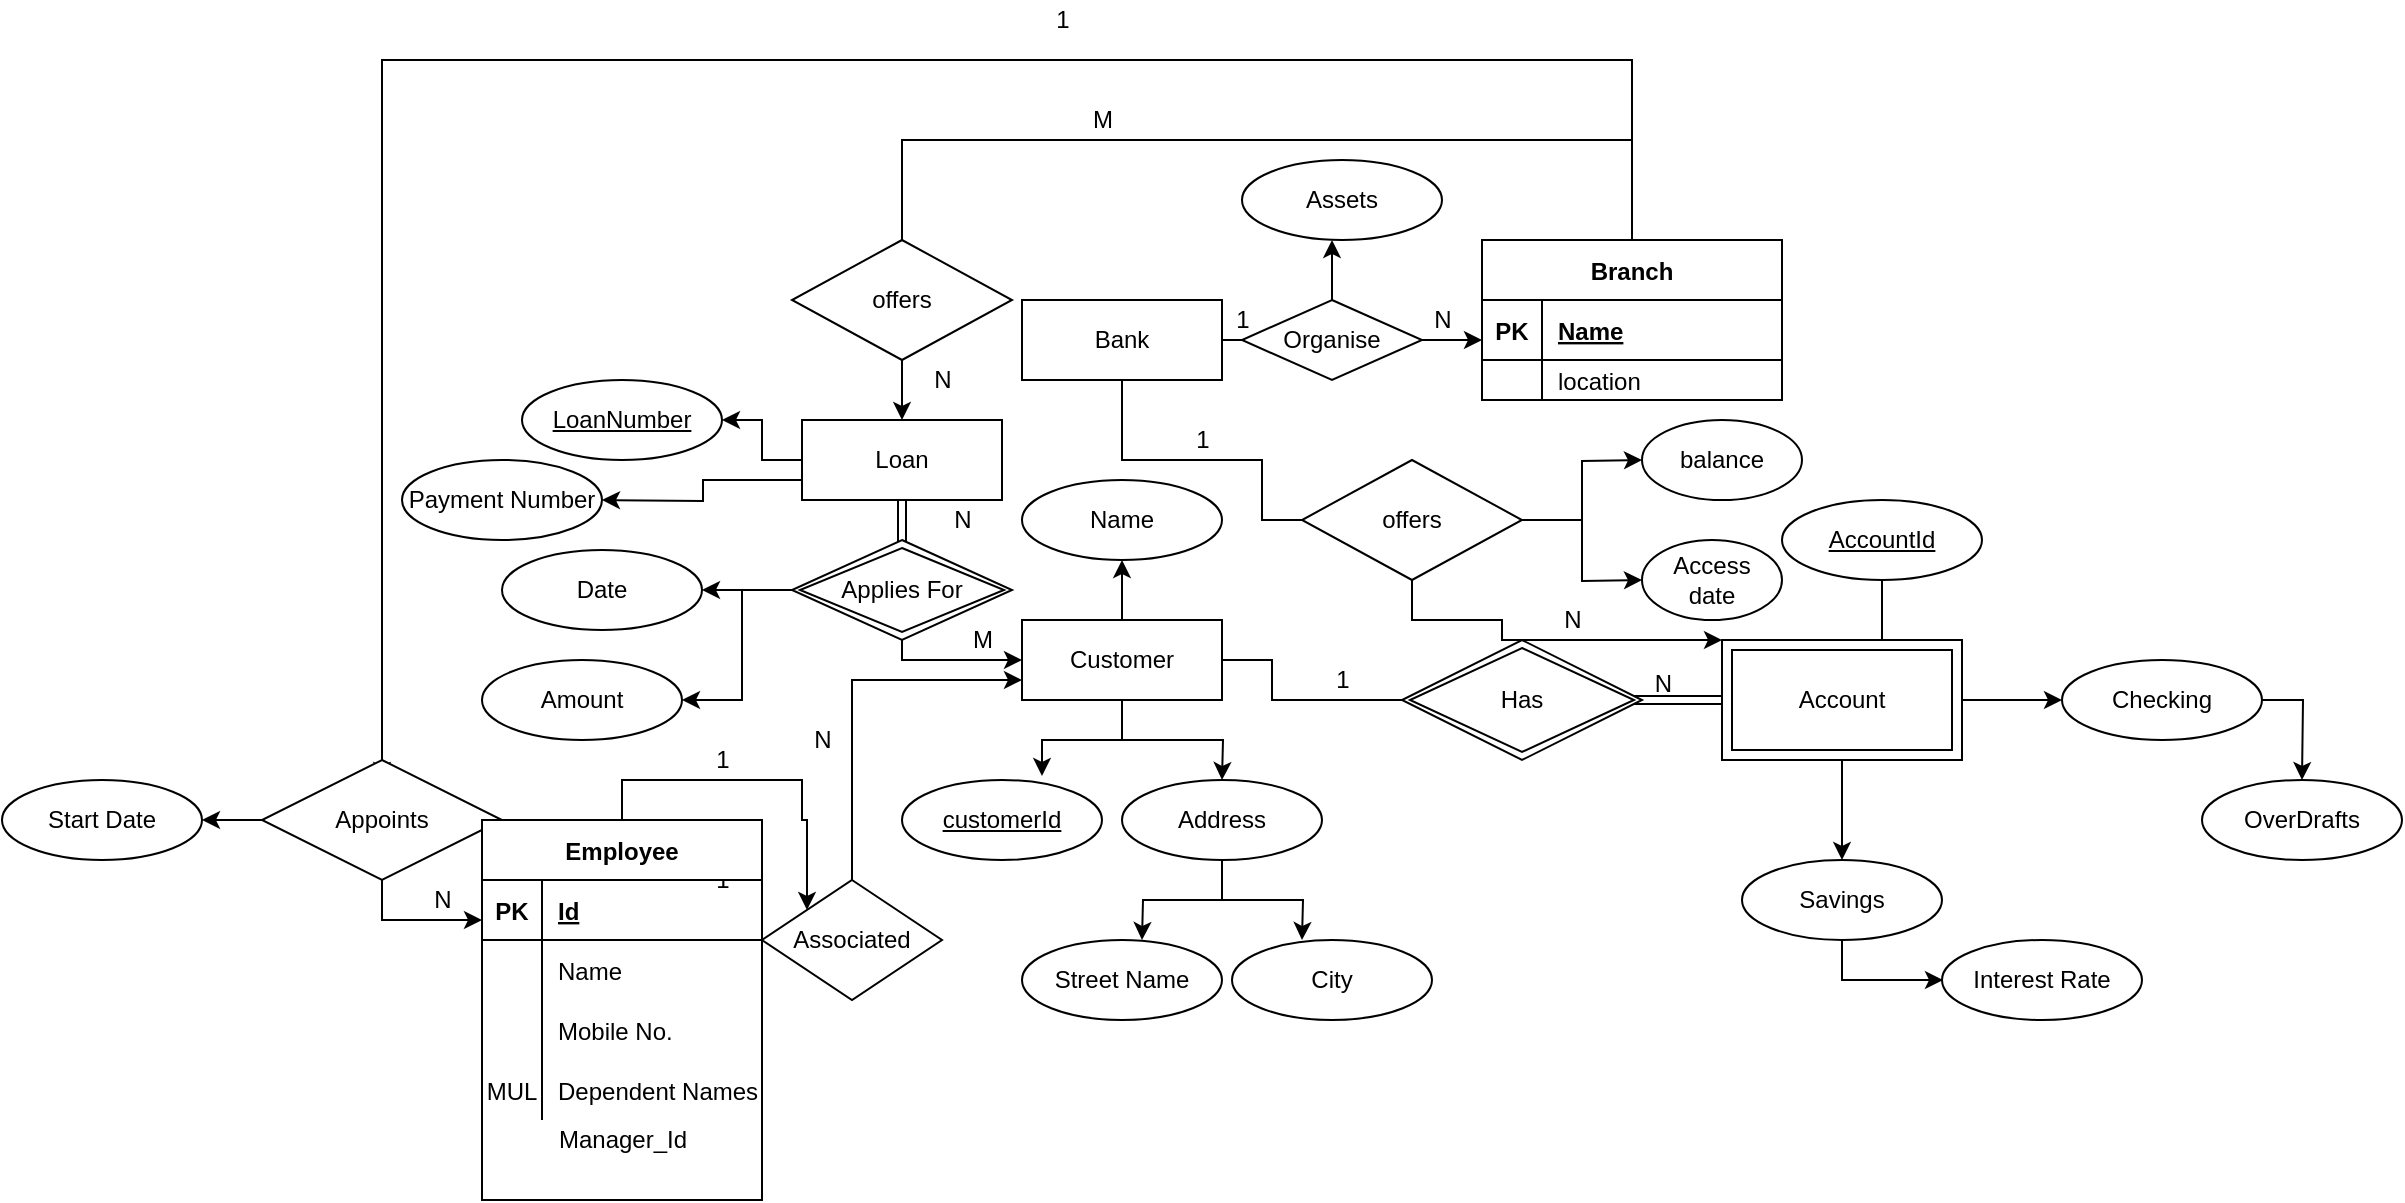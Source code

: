 <mxfile version="13.5.4" type="github">
  <diagram id="R2lEEEUBdFMjLlhIrx00" name="Page-1">
    <mxGraphModel dx="2354" dy="1744" grid="1" gridSize="10" guides="1" tooltips="1" connect="1" arrows="1" fold="1" page="1" pageScale="1" pageWidth="850" pageHeight="1100" math="0" shadow="0" extFonts="Permanent Marker^https://fonts.googleapis.com/css?family=Permanent+Marker">
      <root>
        <mxCell id="0" />
        <mxCell id="1" parent="0" />
        <mxCell id="Xwp6TRn4pz_zxC7EvDok-11" style="edgeStyle=orthogonalEdgeStyle;rounded=0;orthogonalLoop=1;jettySize=auto;html=1;exitX=1;exitY=0.5;exitDx=0;exitDy=0;" edge="1" parent="1" source="Xwp6TRn4pz_zxC7EvDok-1">
          <mxGeometry relative="1" as="geometry">
            <mxPoint x="290" y="100" as="targetPoint" />
          </mxGeometry>
        </mxCell>
        <mxCell id="Xwp6TRn4pz_zxC7EvDok-59" style="edgeStyle=orthogonalEdgeStyle;rounded=0;orthogonalLoop=1;jettySize=auto;html=1;" edge="1" parent="1" source="Xwp6TRn4pz_zxC7EvDok-1">
          <mxGeometry relative="1" as="geometry">
            <mxPoint x="320" y="190" as="targetPoint" />
            <Array as="points">
              <mxPoint x="210" y="160" />
              <mxPoint x="280" y="160" />
              <mxPoint x="280" y="190" />
            </Array>
          </mxGeometry>
        </mxCell>
        <mxCell id="Xwp6TRn4pz_zxC7EvDok-1" value="Bank" style="whiteSpace=wrap;html=1;align=center;" vertex="1" parent="1">
          <mxGeometry x="160" y="80" width="100" height="40" as="geometry" />
        </mxCell>
        <mxCell id="Xwp6TRn4pz_zxC7EvDok-120" style="edgeStyle=orthogonalEdgeStyle;rounded=0;orthogonalLoop=1;jettySize=auto;html=1;exitX=0;exitY=0.5;exitDx=0;exitDy=0;" edge="1" parent="1" source="Xwp6TRn4pz_zxC7EvDok-5">
          <mxGeometry relative="1" as="geometry">
            <mxPoint x="10" y="140" as="targetPoint" />
            <Array as="points">
              <mxPoint x="30" y="160" />
            </Array>
          </mxGeometry>
        </mxCell>
        <mxCell id="Xwp6TRn4pz_zxC7EvDok-129" style="edgeStyle=orthogonalEdgeStyle;rounded=0;orthogonalLoop=1;jettySize=auto;html=1;exitX=0;exitY=0.75;exitDx=0;exitDy=0;" edge="1" parent="1" source="Xwp6TRn4pz_zxC7EvDok-5">
          <mxGeometry relative="1" as="geometry">
            <mxPoint x="-50" y="180" as="targetPoint" />
          </mxGeometry>
        </mxCell>
        <mxCell id="Xwp6TRn4pz_zxC7EvDok-5" value="Loan" style="whiteSpace=wrap;html=1;align=center;" vertex="1" parent="1">
          <mxGeometry x="50" y="140" width="100" height="40" as="geometry" />
        </mxCell>
        <mxCell id="Xwp6TRn4pz_zxC7EvDok-12" style="edgeStyle=orthogonalEdgeStyle;rounded=0;orthogonalLoop=1;jettySize=auto;html=1;exitX=1;exitY=0.5;exitDx=0;exitDy=0;" edge="1" parent="1" source="Xwp6TRn4pz_zxC7EvDok-9">
          <mxGeometry relative="1" as="geometry">
            <mxPoint x="390" y="100" as="targetPoint" />
          </mxGeometry>
        </mxCell>
        <mxCell id="Xwp6TRn4pz_zxC7EvDok-33" style="edgeStyle=orthogonalEdgeStyle;rounded=0;orthogonalLoop=1;jettySize=auto;html=1;exitX=0.5;exitY=0;exitDx=0;exitDy=0;" edge="1" parent="1" source="Xwp6TRn4pz_zxC7EvDok-9">
          <mxGeometry relative="1" as="geometry">
            <mxPoint x="315" y="50" as="targetPoint" />
          </mxGeometry>
        </mxCell>
        <mxCell id="Xwp6TRn4pz_zxC7EvDok-9" value="Organise" style="shape=rhombus;perimeter=rhombusPerimeter;whiteSpace=wrap;html=1;align=center;" vertex="1" parent="1">
          <mxGeometry x="270" y="80" width="90" height="40" as="geometry" />
        </mxCell>
        <mxCell id="Xwp6TRn4pz_zxC7EvDok-13" value="1" style="text;html=1;align=center;verticalAlign=middle;resizable=0;points=[];autosize=1;" vertex="1" parent="1">
          <mxGeometry x="260" y="80" width="20" height="20" as="geometry" />
        </mxCell>
        <mxCell id="Xwp6TRn4pz_zxC7EvDok-14" value="N" style="text;html=1;align=center;verticalAlign=middle;resizable=0;points=[];autosize=1;" vertex="1" parent="1">
          <mxGeometry x="360" y="80" width="20" height="20" as="geometry" />
        </mxCell>
        <mxCell id="Xwp6TRn4pz_zxC7EvDok-136" style="edgeStyle=orthogonalEdgeStyle;rounded=0;orthogonalLoop=1;jettySize=auto;html=1;" edge="1" parent="1" source="Xwp6TRn4pz_zxC7EvDok-20">
          <mxGeometry relative="1" as="geometry">
            <mxPoint x="-160" y="320" as="targetPoint" />
            <Array as="points">
              <mxPoint x="465" y="-40" />
              <mxPoint x="-160" y="-40" />
            </Array>
          </mxGeometry>
        </mxCell>
        <mxCell id="Xwp6TRn4pz_zxC7EvDok-20" value="Branch" style="shape=table;startSize=30;container=1;collapsible=1;childLayout=tableLayout;fixedRows=1;rowLines=0;fontStyle=1;align=center;resizeLast=1;" vertex="1" parent="1">
          <mxGeometry x="390" y="50" width="150" height="80" as="geometry" />
        </mxCell>
        <mxCell id="Xwp6TRn4pz_zxC7EvDok-21" value="" style="shape=partialRectangle;collapsible=0;dropTarget=0;pointerEvents=0;fillColor=none;top=0;left=0;bottom=1;right=0;points=[[0,0.5],[1,0.5]];portConstraint=eastwest;" vertex="1" parent="Xwp6TRn4pz_zxC7EvDok-20">
          <mxGeometry y="30" width="150" height="30" as="geometry" />
        </mxCell>
        <mxCell id="Xwp6TRn4pz_zxC7EvDok-22" value="PK" style="shape=partialRectangle;connectable=0;fillColor=none;top=0;left=0;bottom=0;right=0;fontStyle=1;overflow=hidden;" vertex="1" parent="Xwp6TRn4pz_zxC7EvDok-21">
          <mxGeometry width="30" height="30" as="geometry" />
        </mxCell>
        <mxCell id="Xwp6TRn4pz_zxC7EvDok-23" value="Name" style="shape=partialRectangle;connectable=0;fillColor=none;top=0;left=0;bottom=0;right=0;align=left;spacingLeft=6;fontStyle=5;overflow=hidden;" vertex="1" parent="Xwp6TRn4pz_zxC7EvDok-21">
          <mxGeometry x="30" width="120" height="30" as="geometry" />
        </mxCell>
        <mxCell id="Xwp6TRn4pz_zxC7EvDok-24" value="" style="shape=partialRectangle;collapsible=0;dropTarget=0;pointerEvents=0;fillColor=none;top=0;left=0;bottom=0;right=0;points=[[0,0.5],[1,0.5]];portConstraint=eastwest;" vertex="1" parent="Xwp6TRn4pz_zxC7EvDok-20">
          <mxGeometry y="60" width="150" height="20" as="geometry" />
        </mxCell>
        <mxCell id="Xwp6TRn4pz_zxC7EvDok-25" value="" style="shape=partialRectangle;connectable=0;fillColor=none;top=0;left=0;bottom=0;right=0;editable=1;overflow=hidden;" vertex="1" parent="Xwp6TRn4pz_zxC7EvDok-24">
          <mxGeometry width="30" height="20" as="geometry" />
        </mxCell>
        <mxCell id="Xwp6TRn4pz_zxC7EvDok-26" value="location" style="shape=partialRectangle;connectable=0;fillColor=none;top=0;left=0;bottom=0;right=0;align=left;spacingLeft=6;overflow=hidden;" vertex="1" parent="Xwp6TRn4pz_zxC7EvDok-24">
          <mxGeometry x="30" width="120" height="20" as="geometry" />
        </mxCell>
        <mxCell id="Xwp6TRn4pz_zxC7EvDok-34" value="Assets" style="ellipse;whiteSpace=wrap;html=1;align=center;" vertex="1" parent="1">
          <mxGeometry x="270" y="10" width="100" height="40" as="geometry" />
        </mxCell>
        <mxCell id="Xwp6TRn4pz_zxC7EvDok-51" style="edgeStyle=orthogonalEdgeStyle;rounded=0;orthogonalLoop=1;jettySize=auto;html=1;entryX=0.7;entryY=-0.05;entryDx=0;entryDy=0;entryPerimeter=0;" edge="1" parent="1" source="Xwp6TRn4pz_zxC7EvDok-48" target="Xwp6TRn4pz_zxC7EvDok-52">
          <mxGeometry relative="1" as="geometry">
            <mxPoint x="170" y="310" as="targetPoint" />
          </mxGeometry>
        </mxCell>
        <mxCell id="Xwp6TRn4pz_zxC7EvDok-53" style="edgeStyle=orthogonalEdgeStyle;rounded=0;orthogonalLoop=1;jettySize=auto;html=1;" edge="1" parent="1" source="Xwp6TRn4pz_zxC7EvDok-48">
          <mxGeometry relative="1" as="geometry">
            <mxPoint x="260" y="320" as="targetPoint" />
          </mxGeometry>
        </mxCell>
        <mxCell id="Xwp6TRn4pz_zxC7EvDok-79" style="edgeStyle=orthogonalEdgeStyle;rounded=0;orthogonalLoop=1;jettySize=auto;html=1;" edge="1" parent="1" source="Xwp6TRn4pz_zxC7EvDok-48">
          <mxGeometry relative="1" as="geometry">
            <mxPoint x="370" y="280" as="targetPoint" />
            <Array as="points">
              <mxPoint x="285" y="260" />
              <mxPoint x="285" y="280" />
            </Array>
          </mxGeometry>
        </mxCell>
        <mxCell id="Xwp6TRn4pz_zxC7EvDok-166" style="edgeStyle=orthogonalEdgeStyle;rounded=0;orthogonalLoop=1;jettySize=auto;html=1;" edge="1" parent="1" source="Xwp6TRn4pz_zxC7EvDok-48">
          <mxGeometry relative="1" as="geometry">
            <mxPoint x="210" y="210" as="targetPoint" />
          </mxGeometry>
        </mxCell>
        <mxCell id="Xwp6TRn4pz_zxC7EvDok-48" value="Customer" style="whiteSpace=wrap;html=1;align=center;" vertex="1" parent="1">
          <mxGeometry x="160" y="240" width="100" height="40" as="geometry" />
        </mxCell>
        <mxCell id="Xwp6TRn4pz_zxC7EvDok-52" value="customerId" style="ellipse;whiteSpace=wrap;html=1;align=center;fontStyle=4;" vertex="1" parent="1">
          <mxGeometry x="100" y="320" width="100" height="40" as="geometry" />
        </mxCell>
        <mxCell id="Xwp6TRn4pz_zxC7EvDok-55" style="edgeStyle=orthogonalEdgeStyle;rounded=0;orthogonalLoop=1;jettySize=auto;html=1;" edge="1" parent="1" source="Xwp6TRn4pz_zxC7EvDok-54">
          <mxGeometry relative="1" as="geometry">
            <mxPoint x="220" y="400" as="targetPoint" />
          </mxGeometry>
        </mxCell>
        <mxCell id="Xwp6TRn4pz_zxC7EvDok-57" style="edgeStyle=orthogonalEdgeStyle;rounded=0;orthogonalLoop=1;jettySize=auto;html=1;exitX=0.5;exitY=1;exitDx=0;exitDy=0;" edge="1" parent="1" source="Xwp6TRn4pz_zxC7EvDok-54">
          <mxGeometry relative="1" as="geometry">
            <mxPoint x="300" y="400" as="targetPoint" />
          </mxGeometry>
        </mxCell>
        <mxCell id="Xwp6TRn4pz_zxC7EvDok-54" value="Address" style="ellipse;whiteSpace=wrap;html=1;align=center;" vertex="1" parent="1">
          <mxGeometry x="210" y="320" width="100" height="40" as="geometry" />
        </mxCell>
        <mxCell id="Xwp6TRn4pz_zxC7EvDok-56" value="Street Name" style="ellipse;whiteSpace=wrap;html=1;align=center;" vertex="1" parent="1">
          <mxGeometry x="160" y="400" width="100" height="40" as="geometry" />
        </mxCell>
        <mxCell id="Xwp6TRn4pz_zxC7EvDok-58" value="City" style="ellipse;whiteSpace=wrap;html=1;align=center;" vertex="1" parent="1">
          <mxGeometry x="265" y="400" width="100" height="40" as="geometry" />
        </mxCell>
        <mxCell id="Xwp6TRn4pz_zxC7EvDok-61" style="edgeStyle=orthogonalEdgeStyle;rounded=0;orthogonalLoop=1;jettySize=auto;html=1;entryX=0;entryY=0;entryDx=0;entryDy=0;" edge="1" parent="1" source="Xwp6TRn4pz_zxC7EvDok-60" target="Xwp6TRn4pz_zxC7EvDok-76">
          <mxGeometry relative="1" as="geometry">
            <mxPoint x="480" y="240" as="targetPoint" />
            <Array as="points">
              <mxPoint x="355" y="240" />
              <mxPoint x="400" y="240" />
              <mxPoint x="400" y="250" />
            </Array>
          </mxGeometry>
        </mxCell>
        <mxCell id="Xwp6TRn4pz_zxC7EvDok-104" style="edgeStyle=orthogonalEdgeStyle;rounded=0;orthogonalLoop=1;jettySize=auto;html=1;exitX=1;exitY=0.5;exitDx=0;exitDy=0;" edge="1" parent="1" source="Xwp6TRn4pz_zxC7EvDok-60">
          <mxGeometry relative="1" as="geometry">
            <mxPoint x="470" y="160" as="targetPoint" />
          </mxGeometry>
        </mxCell>
        <mxCell id="Xwp6TRn4pz_zxC7EvDok-106" style="edgeStyle=orthogonalEdgeStyle;rounded=0;orthogonalLoop=1;jettySize=auto;html=1;exitX=1;exitY=0.5;exitDx=0;exitDy=0;" edge="1" parent="1" source="Xwp6TRn4pz_zxC7EvDok-60">
          <mxGeometry relative="1" as="geometry">
            <mxPoint x="470" y="220" as="targetPoint" />
          </mxGeometry>
        </mxCell>
        <mxCell id="Xwp6TRn4pz_zxC7EvDok-60" value="offers" style="shape=rhombus;perimeter=rhombusPerimeter;whiteSpace=wrap;html=1;align=center;" vertex="1" parent="1">
          <mxGeometry x="300" y="160" width="110" height="60" as="geometry" />
        </mxCell>
        <mxCell id="Xwp6TRn4pz_zxC7EvDok-93" style="edgeStyle=orthogonalEdgeStyle;rounded=0;orthogonalLoop=1;jettySize=auto;html=1;entryX=0.5;entryY=1;entryDx=0;entryDy=0;" edge="1" parent="1" source="Xwp6TRn4pz_zxC7EvDok-76">
          <mxGeometry relative="1" as="geometry">
            <mxPoint x="570" y="210" as="targetPoint" />
            <Array as="points">
              <mxPoint x="590" y="210" />
            </Array>
          </mxGeometry>
        </mxCell>
        <mxCell id="Xwp6TRn4pz_zxC7EvDok-96" style="edgeStyle=orthogonalEdgeStyle;rounded=0;orthogonalLoop=1;jettySize=auto;html=1;" edge="1" parent="1" source="Xwp6TRn4pz_zxC7EvDok-76">
          <mxGeometry relative="1" as="geometry">
            <mxPoint x="570" y="360" as="targetPoint" />
          </mxGeometry>
        </mxCell>
        <mxCell id="Xwp6TRn4pz_zxC7EvDok-98" style="edgeStyle=orthogonalEdgeStyle;rounded=0;orthogonalLoop=1;jettySize=auto;html=1;" edge="1" parent="1" source="Xwp6TRn4pz_zxC7EvDok-76">
          <mxGeometry relative="1" as="geometry">
            <mxPoint x="680" y="280" as="targetPoint" />
          </mxGeometry>
        </mxCell>
        <mxCell id="Xwp6TRn4pz_zxC7EvDok-76" value="Account" style="shape=ext;margin=3;double=1;whiteSpace=wrap;html=1;align=center;" vertex="1" parent="1">
          <mxGeometry x="510" y="250" width="120" height="60" as="geometry" />
        </mxCell>
        <mxCell id="Xwp6TRn4pz_zxC7EvDok-77" value="1" style="text;html=1;align=center;verticalAlign=middle;resizable=0;points=[];autosize=1;" vertex="1" parent="1">
          <mxGeometry x="240" y="140" width="20" height="20" as="geometry" />
        </mxCell>
        <mxCell id="Xwp6TRn4pz_zxC7EvDok-78" value="N" style="text;html=1;align=center;verticalAlign=middle;resizable=0;points=[];autosize=1;" vertex="1" parent="1">
          <mxGeometry x="425" y="230" width="20" height="20" as="geometry" />
        </mxCell>
        <mxCell id="Xwp6TRn4pz_zxC7EvDok-87" value="1" style="text;html=1;align=center;verticalAlign=middle;resizable=0;points=[];autosize=1;" vertex="1" parent="1">
          <mxGeometry x="310" y="260" width="20" height="20" as="geometry" />
        </mxCell>
        <mxCell id="Xwp6TRn4pz_zxC7EvDok-91" value="" style="shape=link;html=1;rounded=0;" edge="1" parent="1">
          <mxGeometry relative="1" as="geometry">
            <mxPoint x="440" y="280" as="sourcePoint" />
            <mxPoint x="510" y="280" as="targetPoint" />
          </mxGeometry>
        </mxCell>
        <mxCell id="Xwp6TRn4pz_zxC7EvDok-92" value="N" style="resizable=0;html=1;align=right;verticalAlign=bottom;" connectable="0" vertex="1" parent="Xwp6TRn4pz_zxC7EvDok-91">
          <mxGeometry x="1" relative="1" as="geometry">
            <mxPoint x="-25" as="offset" />
          </mxGeometry>
        </mxCell>
        <mxCell id="Xwp6TRn4pz_zxC7EvDok-108" style="edgeStyle=orthogonalEdgeStyle;rounded=0;orthogonalLoop=1;jettySize=auto;html=1;exitX=0.5;exitY=1;exitDx=0;exitDy=0;" edge="1" parent="1" source="Xwp6TRn4pz_zxC7EvDok-97">
          <mxGeometry relative="1" as="geometry">
            <mxPoint x="620" y="420" as="targetPoint" />
          </mxGeometry>
        </mxCell>
        <mxCell id="Xwp6TRn4pz_zxC7EvDok-97" value="Savings" style="ellipse;whiteSpace=wrap;html=1;align=center;" vertex="1" parent="1">
          <mxGeometry x="520" y="360" width="100" height="40" as="geometry" />
        </mxCell>
        <mxCell id="Xwp6TRn4pz_zxC7EvDok-110" style="edgeStyle=orthogonalEdgeStyle;rounded=0;orthogonalLoop=1;jettySize=auto;html=1;" edge="1" parent="1" source="Xwp6TRn4pz_zxC7EvDok-99">
          <mxGeometry relative="1" as="geometry">
            <mxPoint x="800" y="320" as="targetPoint" />
          </mxGeometry>
        </mxCell>
        <mxCell id="Xwp6TRn4pz_zxC7EvDok-99" value="Checking" style="ellipse;whiteSpace=wrap;html=1;align=center;" vertex="1" parent="1">
          <mxGeometry x="680" y="260" width="100" height="40" as="geometry" />
        </mxCell>
        <mxCell id="Xwp6TRn4pz_zxC7EvDok-100" value="Has" style="shape=rhombus;double=1;perimeter=rhombusPerimeter;whiteSpace=wrap;html=1;align=center;" vertex="1" parent="1">
          <mxGeometry x="350" y="250" width="120" height="60" as="geometry" />
        </mxCell>
        <mxCell id="Xwp6TRn4pz_zxC7EvDok-103" value="AccountId" style="ellipse;whiteSpace=wrap;html=1;align=center;fontStyle=4;" vertex="1" parent="1">
          <mxGeometry x="540" y="180" width="100" height="40" as="geometry" />
        </mxCell>
        <mxCell id="Xwp6TRn4pz_zxC7EvDok-105" value="balance" style="ellipse;whiteSpace=wrap;html=1;align=center;" vertex="1" parent="1">
          <mxGeometry x="470" y="140" width="80" height="40" as="geometry" />
        </mxCell>
        <mxCell id="Xwp6TRn4pz_zxC7EvDok-107" value="&lt;div&gt;Access&lt;/div&gt;&lt;div&gt;date&lt;br&gt;&lt;/div&gt;" style="ellipse;whiteSpace=wrap;html=1;align=center;" vertex="1" parent="1">
          <mxGeometry x="470" y="200" width="70" height="40" as="geometry" />
        </mxCell>
        <mxCell id="Xwp6TRn4pz_zxC7EvDok-109" value="Interest Rate" style="ellipse;whiteSpace=wrap;html=1;align=center;" vertex="1" parent="1">
          <mxGeometry x="620" y="400" width="100" height="40" as="geometry" />
        </mxCell>
        <mxCell id="Xwp6TRn4pz_zxC7EvDok-111" value="OverDrafts" style="ellipse;whiteSpace=wrap;html=1;align=center;" vertex="1" parent="1">
          <mxGeometry x="750" y="320" width="100" height="40" as="geometry" />
        </mxCell>
        <mxCell id="Xwp6TRn4pz_zxC7EvDok-112" style="edgeStyle=orthogonalEdgeStyle;rounded=0;orthogonalLoop=1;jettySize=auto;html=1;exitX=0.5;exitY=0;exitDx=0;exitDy=0;" edge="1" parent="1" source="Xwp6TRn4pz_zxC7EvDok-20">
          <mxGeometry relative="1" as="geometry">
            <mxPoint x="100" y="90" as="targetPoint" />
            <mxPoint x="465" as="sourcePoint" />
            <Array as="points">
              <mxPoint x="465" />
              <mxPoint x="100" />
            </Array>
          </mxGeometry>
        </mxCell>
        <mxCell id="Xwp6TRn4pz_zxC7EvDok-117" style="edgeStyle=orthogonalEdgeStyle;rounded=0;orthogonalLoop=1;jettySize=auto;html=1;exitX=0.5;exitY=1;exitDx=0;exitDy=0;entryX=0.5;entryY=0;entryDx=0;entryDy=0;" edge="1" parent="1" source="Xwp6TRn4pz_zxC7EvDok-114" target="Xwp6TRn4pz_zxC7EvDok-5">
          <mxGeometry relative="1" as="geometry" />
        </mxCell>
        <mxCell id="Xwp6TRn4pz_zxC7EvDok-114" value="offers" style="shape=rhombus;perimeter=rhombusPerimeter;whiteSpace=wrap;html=1;align=center;" vertex="1" parent="1">
          <mxGeometry x="45" y="50" width="110" height="60" as="geometry" />
        </mxCell>
        <mxCell id="Xwp6TRn4pz_zxC7EvDok-118" value="M" style="text;html=1;align=center;verticalAlign=middle;resizable=0;points=[];autosize=1;" vertex="1" parent="1">
          <mxGeometry x="190" y="-20" width="20" height="20" as="geometry" />
        </mxCell>
        <mxCell id="Xwp6TRn4pz_zxC7EvDok-119" value="N" style="text;html=1;align=center;verticalAlign=middle;resizable=0;points=[];autosize=1;" vertex="1" parent="1">
          <mxGeometry x="110" y="110" width="20" height="20" as="geometry" />
        </mxCell>
        <mxCell id="Xwp6TRn4pz_zxC7EvDok-121" value="LoanNumber" style="ellipse;whiteSpace=wrap;html=1;align=center;fontStyle=4;" vertex="1" parent="1">
          <mxGeometry x="-90" y="120" width="100" height="40" as="geometry" />
        </mxCell>
        <mxCell id="Xwp6TRn4pz_zxC7EvDok-122" value="" style="shape=link;html=1;rounded=0;width=4;" edge="1" parent="1">
          <mxGeometry relative="1" as="geometry">
            <mxPoint x="100" y="210" as="sourcePoint" />
            <mxPoint x="100" y="180" as="targetPoint" />
          </mxGeometry>
        </mxCell>
        <mxCell id="Xwp6TRn4pz_zxC7EvDok-126" style="edgeStyle=orthogonalEdgeStyle;rounded=0;orthogonalLoop=1;jettySize=auto;html=1;exitX=0.5;exitY=1;exitDx=0;exitDy=0;" edge="1" parent="1" source="Xwp6TRn4pz_zxC7EvDok-124">
          <mxGeometry relative="1" as="geometry">
            <mxPoint x="160" y="260" as="targetPoint" />
            <Array as="points">
              <mxPoint x="100" y="260" />
              <mxPoint x="160" y="260" />
            </Array>
          </mxGeometry>
        </mxCell>
        <mxCell id="Xwp6TRn4pz_zxC7EvDok-132" style="edgeStyle=orthogonalEdgeStyle;rounded=0;orthogonalLoop=1;jettySize=auto;html=1;exitX=0;exitY=0.5;exitDx=0;exitDy=0;" edge="1" parent="1" source="Xwp6TRn4pz_zxC7EvDok-124">
          <mxGeometry relative="1" as="geometry">
            <mxPoint y="225" as="targetPoint" />
          </mxGeometry>
        </mxCell>
        <mxCell id="Xwp6TRn4pz_zxC7EvDok-133" style="edgeStyle=orthogonalEdgeStyle;rounded=0;orthogonalLoop=1;jettySize=auto;html=1;" edge="1" parent="1" source="Xwp6TRn4pz_zxC7EvDok-124">
          <mxGeometry relative="1" as="geometry">
            <mxPoint x="-10" y="280" as="targetPoint" />
            <Array as="points">
              <mxPoint x="20" y="225" />
            </Array>
          </mxGeometry>
        </mxCell>
        <mxCell id="Xwp6TRn4pz_zxC7EvDok-124" value="Applies For" style="shape=rhombus;double=1;perimeter=rhombusPerimeter;whiteSpace=wrap;html=1;align=center;" vertex="1" parent="1">
          <mxGeometry x="45" y="200" width="110" height="50" as="geometry" />
        </mxCell>
        <mxCell id="Xwp6TRn4pz_zxC7EvDok-127" value="M" style="text;html=1;align=center;verticalAlign=middle;resizable=0;points=[];autosize=1;" vertex="1" parent="1">
          <mxGeometry x="130" y="240" width="20" height="20" as="geometry" />
        </mxCell>
        <mxCell id="Xwp6TRn4pz_zxC7EvDok-128" value="N" style="text;html=1;align=center;verticalAlign=middle;resizable=0;points=[];autosize=1;" vertex="1" parent="1">
          <mxGeometry x="120" y="180" width="20" height="20" as="geometry" />
        </mxCell>
        <mxCell id="Xwp6TRn4pz_zxC7EvDok-130" value="Payment Number" style="ellipse;whiteSpace=wrap;html=1;align=center;" vertex="1" parent="1">
          <mxGeometry x="-150" y="160" width="100" height="40" as="geometry" />
        </mxCell>
        <mxCell id="Xwp6TRn4pz_zxC7EvDok-134" value="Date" style="ellipse;whiteSpace=wrap;html=1;align=center;" vertex="1" parent="1">
          <mxGeometry x="-100" y="205" width="100" height="40" as="geometry" />
        </mxCell>
        <mxCell id="Xwp6TRn4pz_zxC7EvDok-135" value="Amount" style="ellipse;whiteSpace=wrap;html=1;align=center;" vertex="1" parent="1">
          <mxGeometry x="-110" y="260" width="100" height="40" as="geometry" />
        </mxCell>
        <mxCell id="Xwp6TRn4pz_zxC7EvDok-139" style="edgeStyle=orthogonalEdgeStyle;rounded=0;orthogonalLoop=1;jettySize=auto;html=1;entryX=0;entryY=0.667;entryDx=0;entryDy=0;entryPerimeter=0;" edge="1" parent="1" source="Xwp6TRn4pz_zxC7EvDok-138" target="Xwp6TRn4pz_zxC7EvDok-149">
          <mxGeometry relative="1" as="geometry">
            <mxPoint x="-120" y="390" as="targetPoint" />
          </mxGeometry>
        </mxCell>
        <mxCell id="Xwp6TRn4pz_zxC7EvDok-140" style="edgeStyle=orthogonalEdgeStyle;rounded=0;orthogonalLoop=1;jettySize=auto;html=1;" edge="1" parent="1" source="Xwp6TRn4pz_zxC7EvDok-138">
          <mxGeometry relative="1" as="geometry">
            <mxPoint x="-250" y="340" as="targetPoint" />
          </mxGeometry>
        </mxCell>
        <mxCell id="Xwp6TRn4pz_zxC7EvDok-138" value="Appoints" style="shape=rhombus;perimeter=rhombusPerimeter;whiteSpace=wrap;html=1;align=center;" vertex="1" parent="1">
          <mxGeometry x="-220" y="310" width="120" height="60" as="geometry" />
        </mxCell>
        <mxCell id="Xwp6TRn4pz_zxC7EvDok-141" value="Start Date" style="ellipse;whiteSpace=wrap;html=1;align=center;" vertex="1" parent="1">
          <mxGeometry x="-350" y="320" width="100" height="40" as="geometry" />
        </mxCell>
        <mxCell id="Xwp6TRn4pz_zxC7EvDok-145" style="edgeStyle=orthogonalEdgeStyle;rounded=0;orthogonalLoop=1;jettySize=auto;html=1;entryX=0;entryY=0.75;entryDx=0;entryDy=0;" edge="1" parent="1" source="Xwp6TRn4pz_zxC7EvDok-144" target="Xwp6TRn4pz_zxC7EvDok-48">
          <mxGeometry relative="1" as="geometry">
            <mxPoint x="70" y="280" as="targetPoint" />
            <Array as="points">
              <mxPoint x="75" y="270" />
            </Array>
          </mxGeometry>
        </mxCell>
        <mxCell id="Xwp6TRn4pz_zxC7EvDok-144" value="Associated" style="shape=rhombus;perimeter=rhombusPerimeter;whiteSpace=wrap;html=1;align=center;" vertex="1" parent="1">
          <mxGeometry x="30" y="370" width="90" height="60" as="geometry" />
        </mxCell>
        <mxCell id="Xwp6TRn4pz_zxC7EvDok-146" value="1" style="text;html=1;align=center;verticalAlign=middle;resizable=0;points=[];autosize=1;" vertex="1" parent="1">
          <mxGeometry y="360" width="20" height="20" as="geometry" />
        </mxCell>
        <mxCell id="Xwp6TRn4pz_zxC7EvDok-147" value="N" style="text;html=1;align=center;verticalAlign=middle;resizable=0;points=[];autosize=1;" vertex="1" parent="1">
          <mxGeometry x="50" y="290" width="20" height="20" as="geometry" />
        </mxCell>
        <mxCell id="Xwp6TRn4pz_zxC7EvDok-163" style="edgeStyle=orthogonalEdgeStyle;rounded=0;orthogonalLoop=1;jettySize=auto;html=1;exitX=0.5;exitY=0;exitDx=0;exitDy=0;entryX=0;entryY=0;entryDx=0;entryDy=0;" edge="1" parent="1" source="Xwp6TRn4pz_zxC7EvDok-148" target="Xwp6TRn4pz_zxC7EvDok-144">
          <mxGeometry relative="1" as="geometry">
            <Array as="points">
              <mxPoint x="-40" y="320" />
              <mxPoint x="50" y="320" />
              <mxPoint x="50" y="340" />
              <mxPoint x="53" y="340" />
            </Array>
          </mxGeometry>
        </mxCell>
        <mxCell id="Xwp6TRn4pz_zxC7EvDok-148" value="Employee" style="shape=table;startSize=30;container=1;collapsible=1;childLayout=tableLayout;fixedRows=1;rowLines=0;fontStyle=1;align=center;resizeLast=1;" vertex="1" parent="1">
          <mxGeometry x="-110" y="340" width="140" height="190" as="geometry" />
        </mxCell>
        <mxCell id="Xwp6TRn4pz_zxC7EvDok-149" value="" style="shape=partialRectangle;collapsible=0;dropTarget=0;pointerEvents=0;fillColor=none;top=0;left=0;bottom=1;right=0;points=[[0,0.5],[1,0.5]];portConstraint=eastwest;" vertex="1" parent="Xwp6TRn4pz_zxC7EvDok-148">
          <mxGeometry y="30" width="140" height="30" as="geometry" />
        </mxCell>
        <mxCell id="Xwp6TRn4pz_zxC7EvDok-150" value="PK" style="shape=partialRectangle;connectable=0;fillColor=none;top=0;left=0;bottom=0;right=0;fontStyle=1;overflow=hidden;" vertex="1" parent="Xwp6TRn4pz_zxC7EvDok-149">
          <mxGeometry width="30" height="30" as="geometry" />
        </mxCell>
        <mxCell id="Xwp6TRn4pz_zxC7EvDok-151" value="Id" style="shape=partialRectangle;connectable=0;fillColor=none;top=0;left=0;bottom=0;right=0;align=left;spacingLeft=6;fontStyle=5;overflow=hidden;" vertex="1" parent="Xwp6TRn4pz_zxC7EvDok-149">
          <mxGeometry x="30" width="110" height="30" as="geometry" />
        </mxCell>
        <mxCell id="Xwp6TRn4pz_zxC7EvDok-152" value="" style="shape=partialRectangle;collapsible=0;dropTarget=0;pointerEvents=0;fillColor=none;top=0;left=0;bottom=0;right=0;points=[[0,0.5],[1,0.5]];portConstraint=eastwest;" vertex="1" parent="Xwp6TRn4pz_zxC7EvDok-148">
          <mxGeometry y="60" width="140" height="30" as="geometry" />
        </mxCell>
        <mxCell id="Xwp6TRn4pz_zxC7EvDok-153" value="" style="shape=partialRectangle;connectable=0;fillColor=none;top=0;left=0;bottom=0;right=0;editable=1;overflow=hidden;" vertex="1" parent="Xwp6TRn4pz_zxC7EvDok-152">
          <mxGeometry width="30" height="30" as="geometry" />
        </mxCell>
        <mxCell id="Xwp6TRn4pz_zxC7EvDok-154" value="Name" style="shape=partialRectangle;connectable=0;fillColor=none;top=0;left=0;bottom=0;right=0;align=left;spacingLeft=6;overflow=hidden;" vertex="1" parent="Xwp6TRn4pz_zxC7EvDok-152">
          <mxGeometry x="30" width="110" height="30" as="geometry" />
        </mxCell>
        <mxCell id="Xwp6TRn4pz_zxC7EvDok-155" value="" style="shape=partialRectangle;collapsible=0;dropTarget=0;pointerEvents=0;fillColor=none;top=0;left=0;bottom=0;right=0;points=[[0,0.5],[1,0.5]];portConstraint=eastwest;" vertex="1" parent="Xwp6TRn4pz_zxC7EvDok-148">
          <mxGeometry y="90" width="140" height="30" as="geometry" />
        </mxCell>
        <mxCell id="Xwp6TRn4pz_zxC7EvDok-156" value="" style="shape=partialRectangle;connectable=0;fillColor=none;top=0;left=0;bottom=0;right=0;editable=1;overflow=hidden;" vertex="1" parent="Xwp6TRn4pz_zxC7EvDok-155">
          <mxGeometry width="30" height="30" as="geometry" />
        </mxCell>
        <mxCell id="Xwp6TRn4pz_zxC7EvDok-157" value="Mobile No." style="shape=partialRectangle;connectable=0;fillColor=none;top=0;left=0;bottom=0;right=0;align=left;spacingLeft=6;overflow=hidden;" vertex="1" parent="Xwp6TRn4pz_zxC7EvDok-155">
          <mxGeometry x="30" width="110" height="30" as="geometry" />
        </mxCell>
        <mxCell id="Xwp6TRn4pz_zxC7EvDok-158" value="" style="shape=partialRectangle;collapsible=0;dropTarget=0;pointerEvents=0;fillColor=none;top=0;left=0;bottom=0;right=0;points=[[0,0.5],[1,0.5]];portConstraint=eastwest;" vertex="1" parent="Xwp6TRn4pz_zxC7EvDok-148">
          <mxGeometry y="120" width="140" height="30" as="geometry" />
        </mxCell>
        <mxCell id="Xwp6TRn4pz_zxC7EvDok-159" value="MUL" style="shape=partialRectangle;connectable=0;fillColor=none;top=0;left=0;bottom=0;right=0;editable=1;overflow=hidden;" vertex="1" parent="Xwp6TRn4pz_zxC7EvDok-158">
          <mxGeometry width="30" height="30" as="geometry" />
        </mxCell>
        <mxCell id="Xwp6TRn4pz_zxC7EvDok-160" value="Dependent Names" style="shape=partialRectangle;connectable=0;fillColor=none;top=0;left=0;bottom=0;right=0;align=left;spacingLeft=6;overflow=hidden;" vertex="1" parent="Xwp6TRn4pz_zxC7EvDok-158">
          <mxGeometry x="30" width="110" height="30" as="geometry" />
        </mxCell>
        <mxCell id="Xwp6TRn4pz_zxC7EvDok-164" value="1" style="text;html=1;align=center;verticalAlign=middle;resizable=0;points=[];autosize=1;" vertex="1" parent="1">
          <mxGeometry y="300" width="20" height="20" as="geometry" />
        </mxCell>
        <mxCell id="Xwp6TRn4pz_zxC7EvDok-165" value="Manager_Id" style="text;html=1;align=center;verticalAlign=middle;resizable=0;points=[];autosize=1;" vertex="1" parent="1">
          <mxGeometry x="-80" y="490" width="80" height="20" as="geometry" />
        </mxCell>
        <mxCell id="Xwp6TRn4pz_zxC7EvDok-167" value="Name" style="ellipse;whiteSpace=wrap;html=1;align=center;" vertex="1" parent="1">
          <mxGeometry x="160" y="170" width="100" height="40" as="geometry" />
        </mxCell>
        <mxCell id="Xwp6TRn4pz_zxC7EvDok-169" value="1" style="text;html=1;align=center;verticalAlign=middle;resizable=0;points=[];autosize=1;" vertex="1" parent="1">
          <mxGeometry x="170" y="-70" width="20" height="20" as="geometry" />
        </mxCell>
        <mxCell id="Xwp6TRn4pz_zxC7EvDok-170" value="N" style="text;html=1;align=center;verticalAlign=middle;resizable=0;points=[];autosize=1;" vertex="1" parent="1">
          <mxGeometry x="-140" y="370" width="20" height="20" as="geometry" />
        </mxCell>
      </root>
    </mxGraphModel>
  </diagram>
</mxfile>
